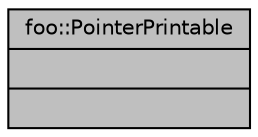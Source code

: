 digraph "foo::PointerPrintable"
{
  edge [fontname="Helvetica",fontsize="10",labelfontname="Helvetica",labelfontsize="10"];
  node [fontname="Helvetica",fontsize="10",shape=record];
  Node1 [label="{foo::PointerPrintable\n||}",height=0.2,width=0.4,color="black", fillcolor="grey75", style="filled", fontcolor="black"];
}
